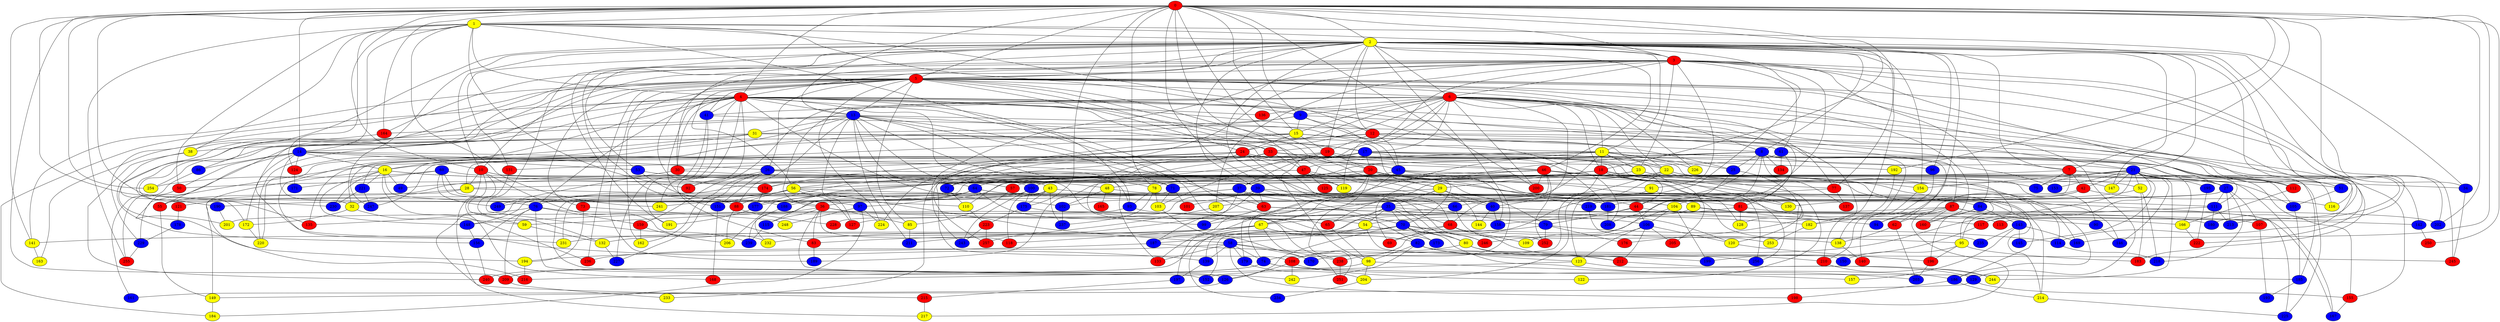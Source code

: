 graph {
0 [style = filled fillcolor = red];
1 [style = filled fillcolor = yellow];
2 [style = filled fillcolor = yellow];
3 [style = filled fillcolor = red];
4 [style = filled fillcolor = red];
5 [style = filled fillcolor = red];
6 [style = filled fillcolor = red];
7 [style = filled fillcolor = red];
8 [style = filled fillcolor = blue];
9 [style = filled fillcolor = blue];
10 [style = filled fillcolor = red];
11 [style = filled fillcolor = yellow];
12 [style = filled fillcolor = red];
13 [style = filled fillcolor = blue];
14 [style = filled fillcolor = blue];
15 [style = filled fillcolor = yellow];
16 [style = filled fillcolor = yellow];
17 [style = filled fillcolor = blue];
18 [style = filled fillcolor = red];
19 [style = filled fillcolor = red];
20 [style = filled fillcolor = red];
21 [style = filled fillcolor = blue];
22 [style = filled fillcolor = yellow];
23 [style = filled fillcolor = yellow];
24 [style = filled fillcolor = red];
25 [style = filled fillcolor = blue];
26 [style = filled fillcolor = blue];
27 [style = filled fillcolor = blue];
28 [style = filled fillcolor = yellow];
29 [style = filled fillcolor = yellow];
30 [style = filled fillcolor = red];
31 [style = filled fillcolor = yellow];
32 [style = filled fillcolor = yellow];
33 [style = filled fillcolor = red];
34 [style = filled fillcolor = blue];
35 [style = filled fillcolor = blue];
36 [style = filled fillcolor = red];
37 [style = filled fillcolor = blue];
38 [style = filled fillcolor = yellow];
39 [style = filled fillcolor = blue];
40 [style = filled fillcolor = blue];
41 [style = filled fillcolor = blue];
42 [style = filled fillcolor = red];
43 [style = filled fillcolor = yellow];
44 [style = filled fillcolor = red];
45 [style = filled fillcolor = blue];
46 [style = filled fillcolor = red];
47 [style = filled fillcolor = red];
48 [style = filled fillcolor = yellow];
49 [style = filled fillcolor = blue];
50 [style = filled fillcolor = red];
51 [style = filled fillcolor = blue];
52 [style = filled fillcolor = yellow];
53 [style = filled fillcolor = blue];
54 [style = filled fillcolor = yellow];
55 [style = filled fillcolor = red];
56 [style = filled fillcolor = yellow];
57 [style = filled fillcolor = red];
58 [style = filled fillcolor = blue];
59 [style = filled fillcolor = yellow];
60 [style = filled fillcolor = blue];
61 [style = filled fillcolor = blue];
62 [style = filled fillcolor = red];
63 [style = filled fillcolor = red];
64 [style = filled fillcolor = blue];
65 [style = filled fillcolor = red];
66 [style = filled fillcolor = blue];
67 [style = filled fillcolor = yellow];
68 [style = filled fillcolor = red];
69 [style = filled fillcolor = red];
70 [style = filled fillcolor = blue];
71 [style = filled fillcolor = blue];
72 [style = filled fillcolor = blue];
73 [style = filled fillcolor = red];
74 [style = filled fillcolor = blue];
75 [style = filled fillcolor = blue];
76 [style = filled fillcolor = blue];
77 [style = filled fillcolor = red];
78 [style = filled fillcolor = yellow];
79 [style = filled fillcolor = blue];
80 [style = filled fillcolor = yellow];
81 [style = filled fillcolor = red];
82 [style = filled fillcolor = blue];
83 [style = filled fillcolor = red];
84 [style = filled fillcolor = blue];
85 [style = filled fillcolor = yellow];
86 [style = filled fillcolor = blue];
87 [style = filled fillcolor = red];
88 [style = filled fillcolor = red];
89 [style = filled fillcolor = yellow];
90 [style = filled fillcolor = blue];
91 [style = filled fillcolor = yellow];
92 [style = filled fillcolor = red];
93 [style = filled fillcolor = blue];
94 [style = filled fillcolor = blue];
95 [style = filled fillcolor = yellow];
96 [style = filled fillcolor = blue];
97 [style = filled fillcolor = blue];
98 [style = filled fillcolor = yellow];
99 [style = filled fillcolor = blue];
100 [style = filled fillcolor = blue];
101 [style = filled fillcolor = red];
102 [style = filled fillcolor = blue];
103 [style = filled fillcolor = yellow];
104 [style = filled fillcolor = yellow];
105 [style = filled fillcolor = blue];
106 [style = filled fillcolor = blue];
107 [style = filled fillcolor = red];
108 [style = filled fillcolor = red];
109 [style = filled fillcolor = yellow];
110 [style = filled fillcolor = yellow];
111 [style = filled fillcolor = blue];
112 [style = filled fillcolor = red];
113 [style = filled fillcolor = red];
114 [style = filled fillcolor = blue];
115 [style = filled fillcolor = blue];
116 [style = filled fillcolor = yellow];
117 [style = filled fillcolor = red];
118 [style = filled fillcolor = red];
119 [style = filled fillcolor = yellow];
120 [style = filled fillcolor = yellow];
121 [style = filled fillcolor = red];
122 [style = filled fillcolor = yellow];
123 [style = filled fillcolor = yellow];
124 [style = filled fillcolor = red];
125 [style = filled fillcolor = red];
126 [style = filled fillcolor = blue];
127 [style = filled fillcolor = red];
128 [style = filled fillcolor = yellow];
129 [style = filled fillcolor = blue];
130 [style = filled fillcolor = yellow];
131 [style = filled fillcolor = red];
132 [style = filled fillcolor = yellow];
133 [style = filled fillcolor = red];
134 [style = filled fillcolor = red];
135 [style = filled fillcolor = red];
136 [style = filled fillcolor = red];
137 [style = filled fillcolor = red];
138 [style = filled fillcolor = yellow];
139 [style = filled fillcolor = blue];
140 [style = filled fillcolor = red];
141 [style = filled fillcolor = yellow];
142 [style = filled fillcolor = blue];
143 [style = filled fillcolor = blue];
144 [style = filled fillcolor = yellow];
145 [style = filled fillcolor = blue];
146 [style = filled fillcolor = blue];
147 [style = filled fillcolor = yellow];
148 [style = filled fillcolor = blue];
149 [style = filled fillcolor = yellow];
150 [style = filled fillcolor = blue];
151 [style = filled fillcolor = blue];
152 [style = filled fillcolor = blue];
153 [style = filled fillcolor = blue];
154 [style = filled fillcolor = yellow];
155 [style = filled fillcolor = red];
156 [style = filled fillcolor = blue];
157 [style = filled fillcolor = yellow];
158 [style = filled fillcolor = blue];
159 [style = filled fillcolor = red];
160 [style = filled fillcolor = red];
161 [style = filled fillcolor = blue];
162 [style = filled fillcolor = yellow];
163 [style = filled fillcolor = yellow];
164 [style = filled fillcolor = red];
165 [style = filled fillcolor = red];
166 [style = filled fillcolor = yellow];
167 [style = filled fillcolor = blue];
168 [style = filled fillcolor = red];
169 [style = filled fillcolor = blue];
170 [style = filled fillcolor = blue];
171 [style = filled fillcolor = blue];
172 [style = filled fillcolor = yellow];
173 [style = filled fillcolor = blue];
174 [style = filled fillcolor = red];
175 [style = filled fillcolor = blue];
176 [style = filled fillcolor = red];
177 [style = filled fillcolor = blue];
178 [style = filled fillcolor = blue];
179 [style = filled fillcolor = blue];
180 [style = filled fillcolor = blue];
181 [style = filled fillcolor = blue];
182 [style = filled fillcolor = yellow];
183 [style = filled fillcolor = red];
184 [style = filled fillcolor = yellow];
185 [style = filled fillcolor = blue];
186 [style = filled fillcolor = blue];
187 [style = filled fillcolor = blue];
188 [style = filled fillcolor = blue];
189 [style = filled fillcolor = blue];
190 [style = filled fillcolor = blue];
191 [style = filled fillcolor = yellow];
192 [style = filled fillcolor = yellow];
193 [style = filled fillcolor = blue];
194 [style = filled fillcolor = yellow];
195 [style = filled fillcolor = blue];
196 [style = filled fillcolor = red];
197 [style = filled fillcolor = blue];
198 [style = filled fillcolor = red];
199 [style = filled fillcolor = blue];
200 [style = filled fillcolor = red];
201 [style = filled fillcolor = yellow];
202 [style = filled fillcolor = blue];
203 [style = filled fillcolor = blue];
204 [style = filled fillcolor = yellow];
205 [style = filled fillcolor = red];
206 [style = filled fillcolor = yellow];
207 [style = filled fillcolor = yellow];
208 [style = filled fillcolor = blue];
209 [style = filled fillcolor = red];
210 [style = filled fillcolor = red];
211 [style = filled fillcolor = blue];
212 [style = filled fillcolor = red];
213 [style = filled fillcolor = blue];
214 [style = filled fillcolor = yellow];
215 [style = filled fillcolor = red];
216 [style = filled fillcolor = red];
217 [style = filled fillcolor = yellow];
218 [style = filled fillcolor = blue];
219 [style = filled fillcolor = blue];
220 [style = filled fillcolor = yellow];
221 [style = filled fillcolor = blue];
222 [style = filled fillcolor = red];
223 [style = filled fillcolor = red];
224 [style = filled fillcolor = yellow];
225 [style = filled fillcolor = blue];
226 [style = filled fillcolor = yellow];
227 [style = filled fillcolor = blue];
228 [style = filled fillcolor = red];
229 [style = filled fillcolor = blue];
230 [style = filled fillcolor = blue];
231 [style = filled fillcolor = yellow];
232 [style = filled fillcolor = yellow];
233 [style = filled fillcolor = yellow];
234 [style = filled fillcolor = blue];
235 [style = filled fillcolor = blue];
236 [style = filled fillcolor = red];
237 [style = filled fillcolor = blue];
238 [style = filled fillcolor = red];
239 [style = filled fillcolor = blue];
240 [style = filled fillcolor = red];
241 [style = filled fillcolor = yellow];
242 [style = filled fillcolor = yellow];
243 [style = filled fillcolor = blue];
244 [style = filled fillcolor = yellow];
245 [style = filled fillcolor = red];
246 [style = filled fillcolor = red];
247 [style = filled fillcolor = blue];
248 [style = filled fillcolor = yellow];
249 [style = filled fillcolor = blue];
250 [style = filled fillcolor = red];
251 [style = filled fillcolor = red];
252 [style = filled fillcolor = red];
253 [style = filled fillcolor = yellow];
254 [style = filled fillcolor = yellow];
255 [style = filled fillcolor = red];
256 [style = filled fillcolor = blue];
257 [style = filled fillcolor = red];
0 -- 4;
0 -- 3;
0 -- 2;
0 -- 1;
0 -- 5;
0 -- 7;
0 -- 9;
0 -- 10;
0 -- 13;
0 -- 14;
0 -- 15;
0 -- 18;
0 -- 20;
0 -- 35;
0 -- 47;
0 -- 76;
0 -- 78;
0 -- 141;
0 -- 164;
0 -- 169;
0 -- 175;
0 -- 182;
0 -- 192;
0 -- 200;
0 -- 202;
0 -- 209;
0 -- 213;
0 -- 230;
0 -- 250;
0 -- 254;
1 -- 2;
1 -- 3;
1 -- 4;
1 -- 9;
1 -- 12;
1 -- 14;
1 -- 34;
1 -- 38;
1 -- 50;
1 -- 92;
1 -- 93;
1 -- 124;
1 -- 241;
1 -- 255;
2 -- 3;
2 -- 4;
2 -- 5;
2 -- 6;
2 -- 7;
2 -- 8;
2 -- 10;
2 -- 11;
2 -- 12;
2 -- 19;
2 -- 21;
2 -- 30;
2 -- 32;
2 -- 34;
2 -- 38;
2 -- 39;
2 -- 46;
2 -- 53;
2 -- 66;
2 -- 77;
2 -- 88;
2 -- 94;
2 -- 96;
2 -- 113;
2 -- 116;
2 -- 123;
2 -- 131;
2 -- 142;
2 -- 147;
2 -- 154;
2 -- 191;
2 -- 238;
2 -- 239;
3 -- 5;
3 -- 6;
3 -- 10;
3 -- 23;
3 -- 27;
3 -- 61;
3 -- 72;
3 -- 84;
3 -- 91;
3 -- 119;
3 -- 164;
3 -- 172;
3 -- 174;
3 -- 180;
3 -- 202;
3 -- 207;
3 -- 208;
3 -- 243;
3 -- 245;
4 -- 7;
4 -- 8;
4 -- 11;
4 -- 13;
4 -- 16;
4 -- 17;
4 -- 30;
4 -- 40;
4 -- 41;
4 -- 61;
4 -- 65;
4 -- 76;
4 -- 82;
4 -- 83;
4 -- 92;
4 -- 102;
4 -- 133;
4 -- 135;
4 -- 136;
4 -- 151;
4 -- 184;
4 -- 194;
4 -- 220;
4 -- 241;
5 -- 6;
5 -- 8;
5 -- 13;
5 -- 14;
5 -- 24;
5 -- 26;
5 -- 29;
5 -- 33;
5 -- 41;
5 -- 51;
5 -- 56;
5 -- 70;
5 -- 73;
5 -- 77;
5 -- 85;
5 -- 86;
5 -- 129;
5 -- 141;
5 -- 160;
5 -- 162;
5 -- 172;
5 -- 183;
5 -- 189;
5 -- 222;
5 -- 224;
5 -- 229;
5 -- 236;
6 -- 9;
6 -- 11;
6 -- 15;
6 -- 17;
6 -- 18;
6 -- 21;
6 -- 22;
6 -- 24;
6 -- 33;
6 -- 36;
6 -- 40;
6 -- 41;
6 -- 51;
6 -- 98;
6 -- 104;
6 -- 136;
6 -- 155;
6 -- 159;
6 -- 176;
6 -- 200;
6 -- 226;
6 -- 233;
7 -- 34;
7 -- 42;
7 -- 75;
7 -- 100;
7 -- 155;
7 -- 181;
8 -- 21;
8 -- 25;
8 -- 44;
8 -- 62;
8 -- 67;
8 -- 69;
8 -- 87;
8 -- 131;
8 -- 134;
8 -- 137;
8 -- 188;
9 -- 12;
9 -- 15;
9 -- 31;
9 -- 45;
9 -- 49;
9 -- 153;
10 -- 28;
10 -- 54;
10 -- 59;
10 -- 119;
10 -- 168;
10 -- 215;
10 -- 232;
11 -- 16;
11 -- 18;
11 -- 23;
11 -- 25;
11 -- 47;
11 -- 101;
11 -- 111;
11 -- 133;
11 -- 205;
11 -- 225;
11 -- 226;
11 -- 229;
11 -- 247;
12 -- 19;
12 -- 25;
12 -- 45;
12 -- 55;
12 -- 112;
12 -- 116;
12 -- 174;
13 -- 17;
13 -- 31;
13 -- 43;
13 -- 48;
13 -- 63;
13 -- 71;
13 -- 78;
13 -- 88;
13 -- 93;
13 -- 127;
13 -- 139;
13 -- 163;
13 -- 164;
13 -- 208;
13 -- 211;
14 -- 16;
14 -- 26;
14 -- 32;
14 -- 39;
14 -- 50;
14 -- 53;
14 -- 86;
14 -- 124;
14 -- 201;
14 -- 231;
15 -- 19;
15 -- 22;
15 -- 24;
15 -- 28;
15 -- 138;
15 -- 247;
15 -- 257;
16 -- 36;
16 -- 49;
16 -- 57;
16 -- 148;
16 -- 214;
16 -- 216;
16 -- 221;
16 -- 230;
16 -- 236;
17 -- 20;
17 -- 30;
17 -- 90;
17 -- 96;
17 -- 99;
17 -- 181;
17 -- 192;
17 -- 221;
18 -- 29;
18 -- 35;
18 -- 44;
18 -- 48;
18 -- 49;
18 -- 50;
18 -- 115;
18 -- 130;
18 -- 146;
18 -- 154;
18 -- 198;
18 -- 256;
19 -- 20;
19 -- 22;
19 -- 23;
19 -- 37;
19 -- 100;
19 -- 103;
20 -- 27;
20 -- 29;
20 -- 37;
20 -- 55;
20 -- 79;
20 -- 91;
20 -- 130;
20 -- 174;
20 -- 177;
20 -- 179;
20 -- 206;
20 -- 219;
20 -- 251;
21 -- 27;
21 -- 42;
21 -- 52;
21 -- 57;
21 -- 75;
21 -- 105;
21 -- 112;
21 -- 117;
21 -- 145;
21 -- 146;
21 -- 147;
21 -- 153;
21 -- 154;
21 -- 166;
21 -- 170;
21 -- 189;
21 -- 195;
21 -- 244;
22 -- 51;
22 -- 67;
22 -- 71;
22 -- 74;
22 -- 75;
22 -- 186;
23 -- 28;
23 -- 78;
23 -- 95;
23 -- 167;
24 -- 26;
24 -- 45;
24 -- 56;
24 -- 68;
24 -- 72;
24 -- 108;
24 -- 122;
24 -- 169;
24 -- 224;
24 -- 246;
25 -- 109;
25 -- 128;
26 -- 43;
26 -- 92;
26 -- 95;
26 -- 117;
26 -- 151;
26 -- 162;
26 -- 227;
27 -- 99;
27 -- 107;
27 -- 111;
27 -- 207;
27 -- 213;
27 -- 218;
28 -- 32;
28 -- 89;
28 -- 149;
29 -- 35;
29 -- 36;
29 -- 40;
29 -- 69;
29 -- 128;
30 -- 100;
30 -- 249;
31 -- 33;
31 -- 38;
31 -- 46;
31 -- 124;
31 -- 220;
31 -- 254;
32 -- 59;
32 -- 172;
33 -- 46;
33 -- 47;
33 -- 64;
33 -- 112;
33 -- 135;
34 -- 245;
35 -- 54;
35 -- 65;
35 -- 68;
35 -- 70;
35 -- 80;
35 -- 113;
35 -- 148;
35 -- 234;
36 -- 59;
36 -- 83;
36 -- 85;
36 -- 106;
36 -- 115;
36 -- 118;
36 -- 242;
37 -- 63;
37 -- 79;
37 -- 111;
37 -- 187;
37 -- 231;
37 -- 239;
38 -- 156;
38 -- 240;
39 -- 63;
39 -- 70;
39 -- 84;
39 -- 102;
39 -- 214;
39 -- 228;
39 -- 235;
39 -- 257;
40 -- 107;
40 -- 144;
40 -- 158;
41 -- 114;
41 -- 191;
41 -- 227;
42 -- 55;
42 -- 62;
42 -- 116;
42 -- 130;
43 -- 44;
43 -- 118;
43 -- 175;
43 -- 237;
43 -- 249;
44 -- 54;
44 -- 79;
44 -- 106;
44 -- 166;
45 -- 74;
45 -- 77;
45 -- 104;
45 -- 158;
45 -- 177;
46 -- 52;
46 -- 56;
46 -- 64;
46 -- 65;
46 -- 68;
46 -- 72;
46 -- 105;
46 -- 114;
46 -- 120;
46 -- 126;
46 -- 147;
46 -- 186;
46 -- 200;
46 -- 252;
47 -- 119;
47 -- 125;
47 -- 144;
47 -- 217;
48 -- 80;
48 -- 102;
48 -- 165;
50 -- 255;
51 -- 105;
52 -- 66;
52 -- 183;
52 -- 218;
53 -- 64;
53 -- 188;
54 -- 58;
54 -- 95;
54 -- 139;
54 -- 150;
54 -- 152;
55 -- 149;
56 -- 58;
56 -- 76;
56 -- 81;
56 -- 88;
56 -- 121;
56 -- 127;
56 -- 148;
57 -- 85;
58 -- 74;
58 -- 133;
58 -- 139;
58 -- 170;
58 -- 179;
58 -- 198;
58 -- 236;
58 -- 238;
59 -- 132;
60 -- 71;
60 -- 97;
60 -- 110;
60 -- 171;
60 -- 249;
60 -- 254;
61 -- 81;
61 -- 110;
61 -- 134;
61 -- 185;
62 -- 138;
62 -- 203;
63 -- 99;
63 -- 142;
63 -- 182;
63 -- 187;
64 -- 97;
64 -- 151;
64 -- 173;
64 -- 181;
64 -- 225;
64 -- 241;
65 -- 98;
66 -- 67;
66 -- 252;
67 -- 82;
67 -- 118;
67 -- 141;
67 -- 197;
67 -- 232;
67 -- 251;
68 -- 69;
68 -- 83;
68 -- 109;
68 -- 212;
70 -- 80;
70 -- 126;
70 -- 138;
70 -- 173;
70 -- 187;
70 -- 203;
70 -- 231;
70 -- 246;
71 -- 101;
71 -- 103;
71 -- 190;
72 -- 110;
73 -- 194;
73 -- 248;
74 -- 185;
74 -- 186;
74 -- 209;
74 -- 240;
76 -- 82;
76 -- 135;
76 -- 152;
76 -- 156;
76 -- 159;
76 -- 209;
77 -- 137;
77 -- 219;
78 -- 93;
78 -- 103;
78 -- 237;
79 -- 114;
79 -- 132;
79 -- 176;
79 -- 252;
80 -- 108;
80 -- 210;
80 -- 212;
81 -- 128;
81 -- 158;
81 -- 202;
82 -- 98;
82 -- 123;
82 -- 242;
82 -- 245;
82 -- 256;
83 -- 189;
84 -- 143;
84 -- 160;
84 -- 196;
85 -- 211;
86 -- 161;
87 -- 90;
87 -- 94;
87 -- 160;
87 -- 167;
87 -- 182;
87 -- 216;
87 -- 217;
88 -- 206;
88 -- 228;
89 -- 94;
89 -- 127;
89 -- 180;
90 -- 146;
91 -- 204;
91 -- 256;
93 -- 120;
93 -- 201;
95 -- 150;
95 -- 183;
95 -- 196;
96 -- 140;
97 -- 184;
97 -- 224;
97 -- 248;
98 -- 157;
98 -- 168;
98 -- 204;
100 -- 175;
100 -- 188;
100 -- 243;
102 -- 237;
103 -- 170;
104 -- 106;
104 -- 108;
104 -- 199;
105 -- 185;
106 -- 120;
106 -- 123;
106 -- 205;
106 -- 212;
106 -- 246;
107 -- 193;
108 -- 122;
108 -- 126;
108 -- 242;
110 -- 223;
111 -- 117;
111 -- 180;
111 -- 213;
112 -- 166;
114 -- 218;
115 -- 239;
117 -- 199;
120 -- 196;
121 -- 178;
123 -- 129;
123 -- 152;
124 -- 171;
126 -- 161;
129 -- 149;
129 -- 155;
131 -- 132;
132 -- 227;
138 -- 140;
139 -- 197;
141 -- 163;
142 -- 250;
143 -- 145;
143 -- 157;
143 -- 169;
143 -- 235;
148 -- 156;
149 -- 184;
151 -- 168;
154 -- 210;
155 -- 167;
156 -- 240;
159 -- 162;
159 -- 206;
164 -- 190;
166 -- 222;
172 -- 220;
174 -- 177;
175 -- 223;
175 -- 238;
177 -- 191;
178 -- 229;
179 -- 204;
181 -- 208;
182 -- 253;
185 -- 193;
186 -- 198;
186 -- 214;
187 -- 194;
187 -- 199;
188 -- 232;
190 -- 201;
192 -- 210;
194 -- 216;
195 -- 222;
196 -- 203;
197 -- 215;
204 -- 234;
207 -- 211;
209 -- 233;
210 -- 244;
212 -- 244;
214 -- 225;
215 -- 217;
219 -- 253;
221 -- 230;
221 -- 247;
223 -- 243;
223 -- 257;
229 -- 255;
238 -- 251;
}
